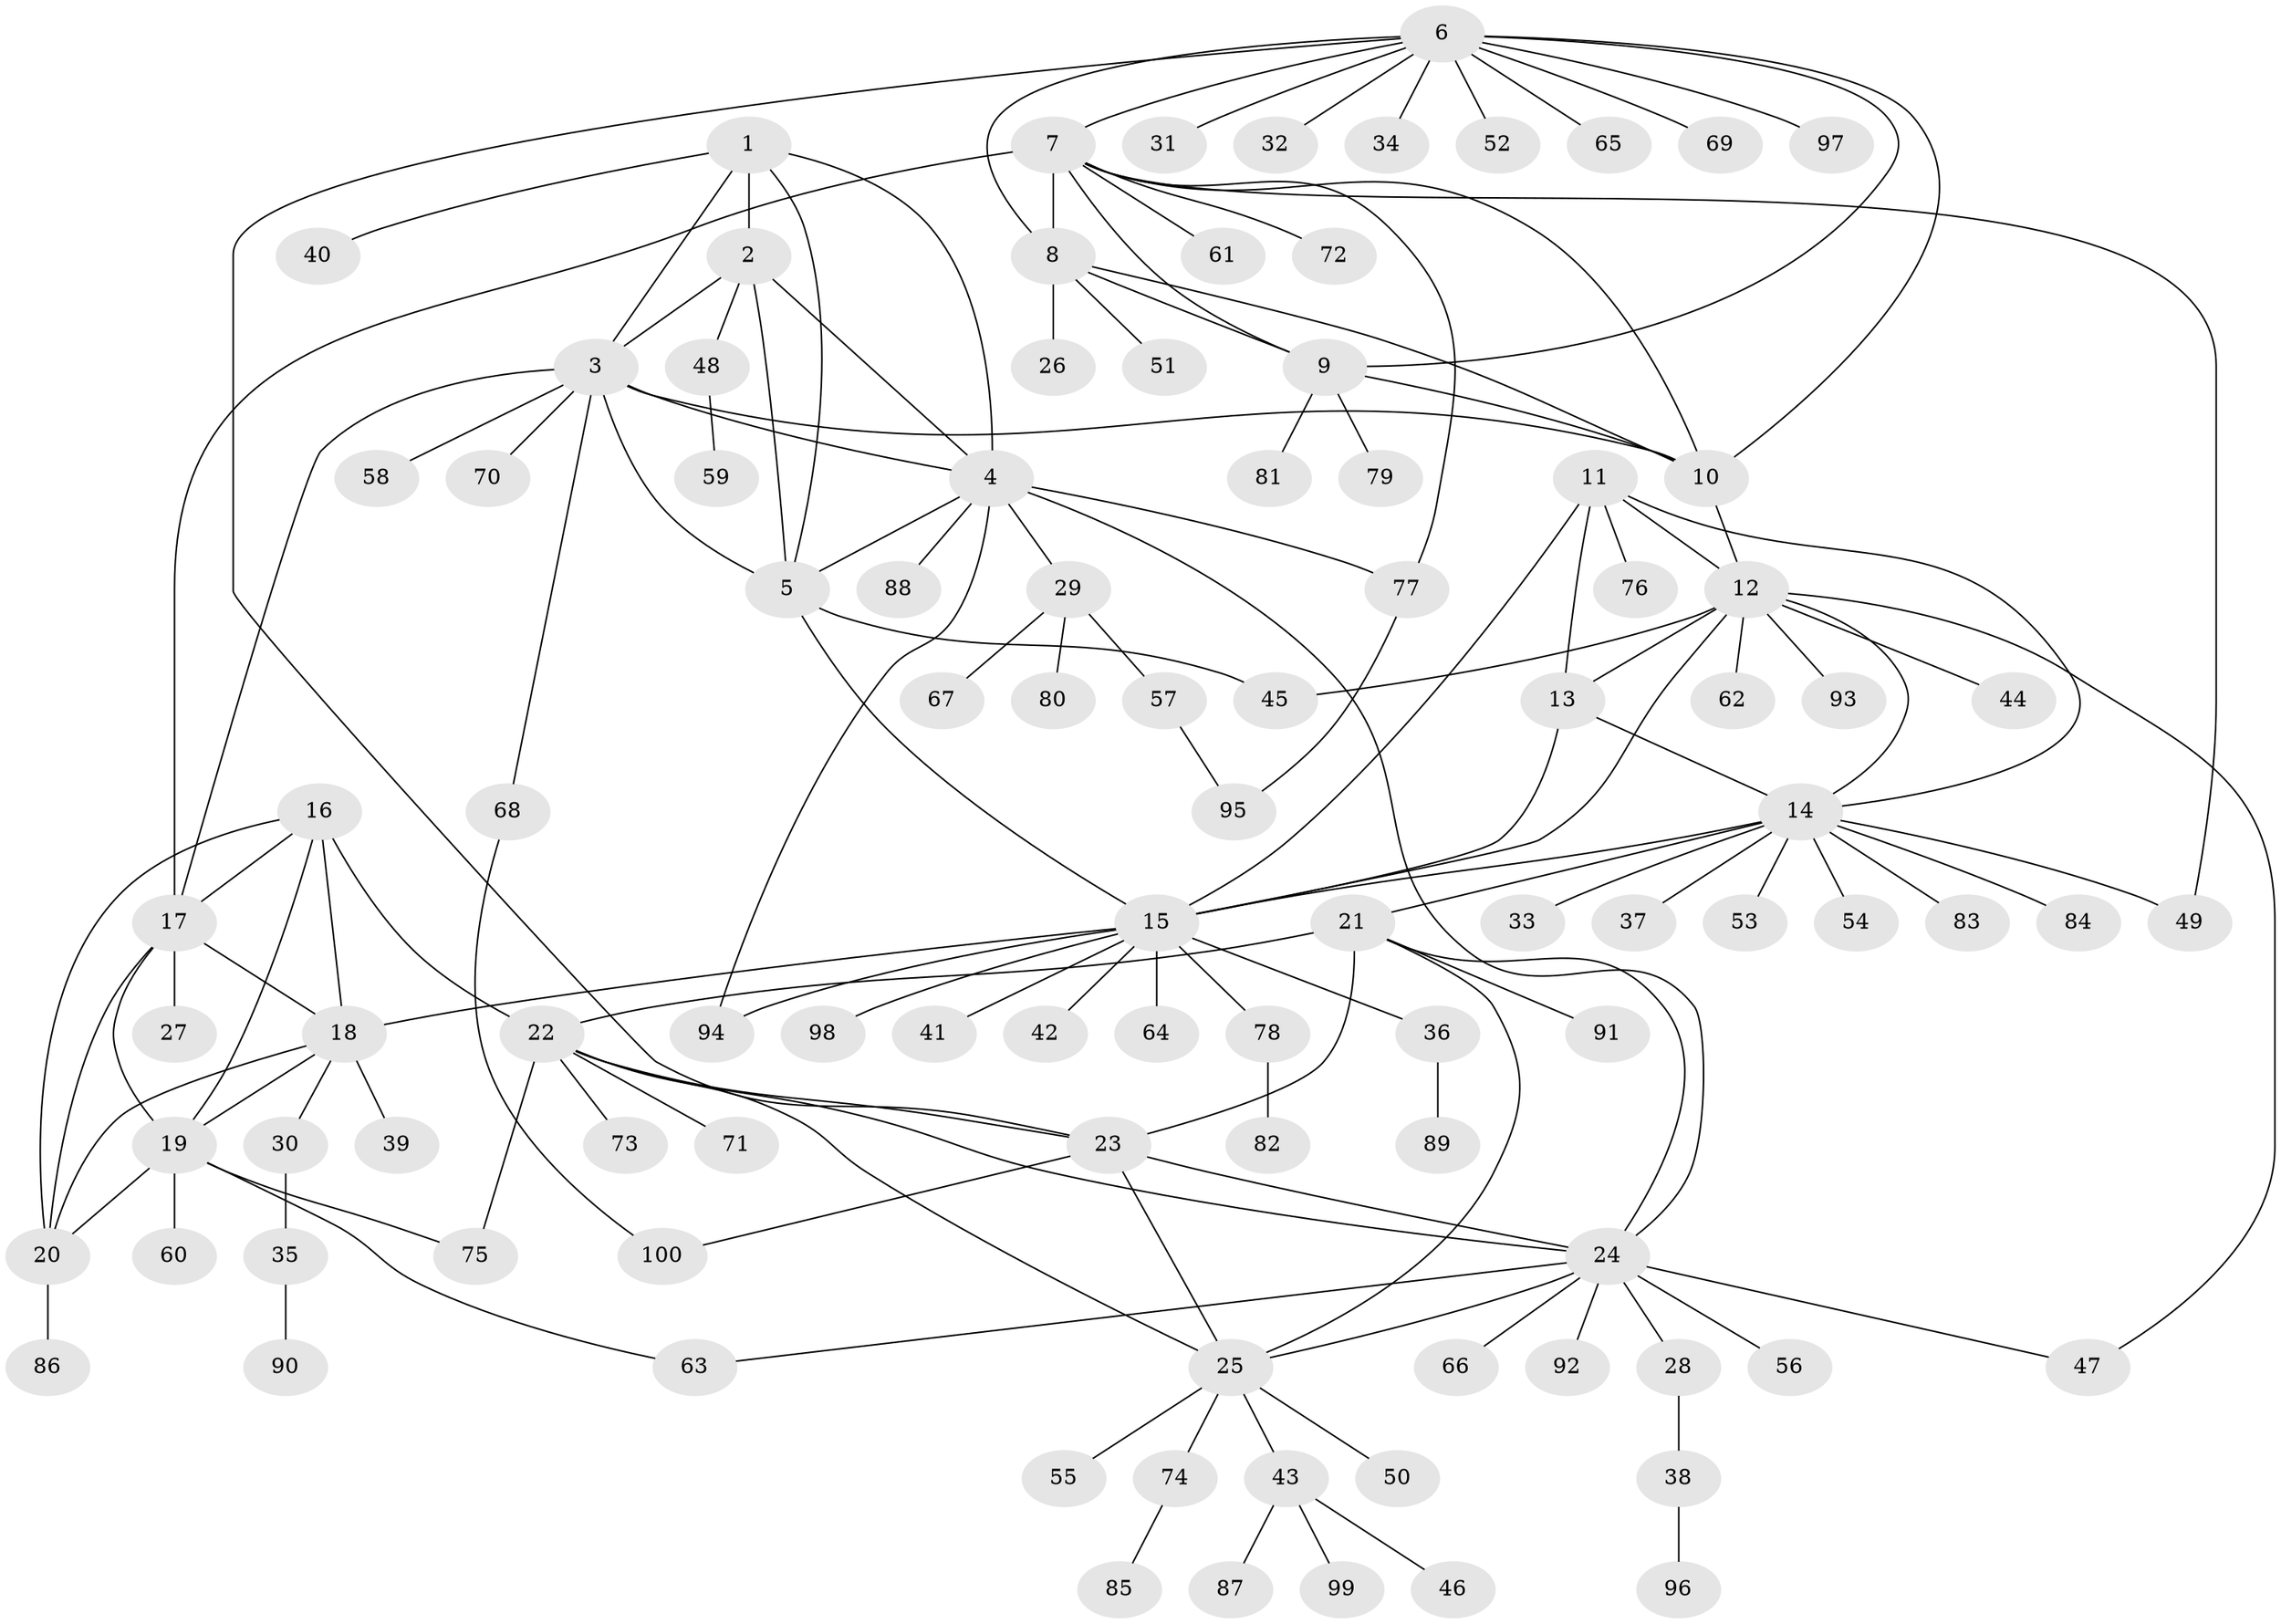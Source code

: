 // coarse degree distribution, {9: 0.01282051282051282, 4: 0.02564102564102564, 8: 0.02564102564102564, 5: 0.02564102564102564, 14: 0.01282051282051282, 10: 0.01282051282051282, 3: 0.0641025641025641, 7: 0.01282051282051282, 19: 0.01282051282051282, 6: 0.038461538461538464, 12: 0.01282051282051282, 1: 0.6153846153846154, 2: 0.1282051282051282}
// Generated by graph-tools (version 1.1) at 2025/24/03/03/25 07:24:15]
// undirected, 100 vertices, 144 edges
graph export_dot {
graph [start="1"]
  node [color=gray90,style=filled];
  1;
  2;
  3;
  4;
  5;
  6;
  7;
  8;
  9;
  10;
  11;
  12;
  13;
  14;
  15;
  16;
  17;
  18;
  19;
  20;
  21;
  22;
  23;
  24;
  25;
  26;
  27;
  28;
  29;
  30;
  31;
  32;
  33;
  34;
  35;
  36;
  37;
  38;
  39;
  40;
  41;
  42;
  43;
  44;
  45;
  46;
  47;
  48;
  49;
  50;
  51;
  52;
  53;
  54;
  55;
  56;
  57;
  58;
  59;
  60;
  61;
  62;
  63;
  64;
  65;
  66;
  67;
  68;
  69;
  70;
  71;
  72;
  73;
  74;
  75;
  76;
  77;
  78;
  79;
  80;
  81;
  82;
  83;
  84;
  85;
  86;
  87;
  88;
  89;
  90;
  91;
  92;
  93;
  94;
  95;
  96;
  97;
  98;
  99;
  100;
  1 -- 2;
  1 -- 3;
  1 -- 4;
  1 -- 5;
  1 -- 40;
  2 -- 3;
  2 -- 4;
  2 -- 5;
  2 -- 48;
  3 -- 4;
  3 -- 5;
  3 -- 10;
  3 -- 17;
  3 -- 58;
  3 -- 68;
  3 -- 70;
  4 -- 5;
  4 -- 24;
  4 -- 29;
  4 -- 77;
  4 -- 88;
  4 -- 94;
  5 -- 15;
  5 -- 45;
  6 -- 7;
  6 -- 8;
  6 -- 9;
  6 -- 10;
  6 -- 23;
  6 -- 31;
  6 -- 32;
  6 -- 34;
  6 -- 52;
  6 -- 65;
  6 -- 69;
  6 -- 97;
  7 -- 8;
  7 -- 9;
  7 -- 10;
  7 -- 17;
  7 -- 49;
  7 -- 61;
  7 -- 72;
  7 -- 77;
  8 -- 9;
  8 -- 10;
  8 -- 26;
  8 -- 51;
  9 -- 10;
  9 -- 79;
  9 -- 81;
  10 -- 12;
  11 -- 12;
  11 -- 13;
  11 -- 14;
  11 -- 15;
  11 -- 76;
  12 -- 13;
  12 -- 14;
  12 -- 15;
  12 -- 44;
  12 -- 45;
  12 -- 47;
  12 -- 62;
  12 -- 93;
  13 -- 14;
  13 -- 15;
  14 -- 15;
  14 -- 21;
  14 -- 33;
  14 -- 37;
  14 -- 49;
  14 -- 53;
  14 -- 54;
  14 -- 83;
  14 -- 84;
  15 -- 18;
  15 -- 36;
  15 -- 41;
  15 -- 42;
  15 -- 64;
  15 -- 78;
  15 -- 94;
  15 -- 98;
  16 -- 17;
  16 -- 18;
  16 -- 19;
  16 -- 20;
  16 -- 22;
  17 -- 18;
  17 -- 19;
  17 -- 20;
  17 -- 27;
  18 -- 19;
  18 -- 20;
  18 -- 30;
  18 -- 39;
  19 -- 20;
  19 -- 60;
  19 -- 63;
  19 -- 75;
  20 -- 86;
  21 -- 22;
  21 -- 23;
  21 -- 24;
  21 -- 25;
  21 -- 91;
  22 -- 23;
  22 -- 24;
  22 -- 25;
  22 -- 71;
  22 -- 73;
  22 -- 75;
  23 -- 24;
  23 -- 25;
  23 -- 100;
  24 -- 25;
  24 -- 28;
  24 -- 47;
  24 -- 56;
  24 -- 63;
  24 -- 66;
  24 -- 92;
  25 -- 43;
  25 -- 50;
  25 -- 55;
  25 -- 74;
  28 -- 38;
  29 -- 57;
  29 -- 67;
  29 -- 80;
  30 -- 35;
  35 -- 90;
  36 -- 89;
  38 -- 96;
  43 -- 46;
  43 -- 87;
  43 -- 99;
  48 -- 59;
  57 -- 95;
  68 -- 100;
  74 -- 85;
  77 -- 95;
  78 -- 82;
}
